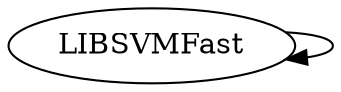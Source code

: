 /* Created by mdot for Matlab */
digraph m2html {
  LIBSVMFast -> LIBSVMFast;

  LIBSVMFast [URL="LIBSVMFast.html"];
}